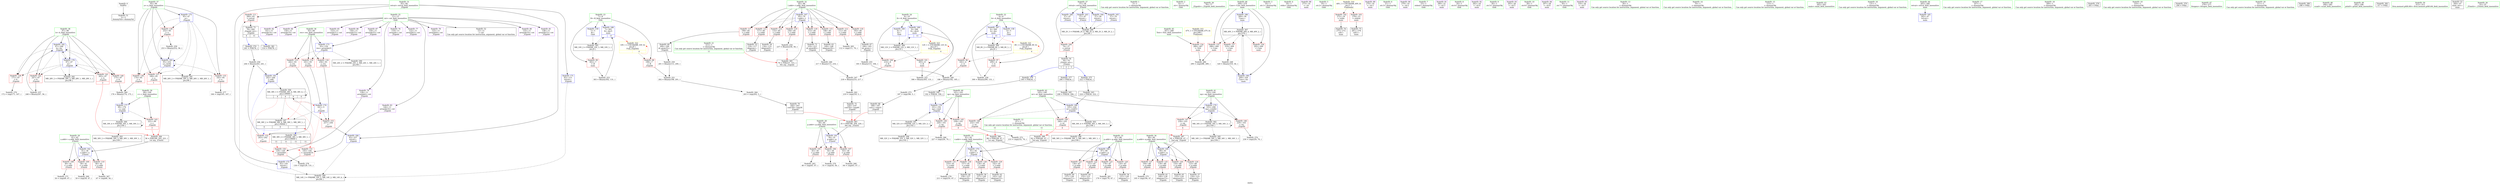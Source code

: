 digraph "SVFG" {
	label="SVFG";

	Node0x55a1f448af60 [shape=record,color=grey,label="{NodeID: 0\nNullPtr}"];
	Node0x55a1f448af60 -> Node0x55a1f449b870[style=solid];
	Node0x55a1f44ac9a0 [shape=record,color=grey,label="{NodeID: 277\n166 = cmp(165, 167, )\n}"];
	Node0x55a1f449a970 [shape=record,color=red,label="{NodeID: 111\n260\<--83\n\<--retval\n_Z2goiiii\n}"];
	Node0x55a1f449a970 -> Node0x55a1f449cab0[style=solid];
	Node0x55a1f4499480 [shape=record,color=green,label="{NodeID: 28\n39\<--40\np.addr\<--p.addr_field_insensitive\n_Z3nxtii\n}"];
	Node0x55a1f4499480 -> Node0x55a1f449b4b0[style=solid];
	Node0x55a1f4499480 -> Node0x55a1f449a560[style=solid];
	Node0x55a1f4499480 -> Node0x55a1f449a630[style=solid];
	Node0x55a1f4499480 -> Node0x55a1f44a22c0[style=solid];
	Node0x55a1f44a3f60 [shape=record,color=black,label="{NodeID: 388\n82 = PHI(240, 47, )\n3rd arg _Z2goiiii }"];
	Node0x55a1f44a3f60 -> Node0x55a1f44a2a10[style=solid];
	Node0x55a1f44bd9e0 [shape=record,color=black,label="{NodeID: 305\nMR_10V_2 = PHI(MR_10V_3, MR_10V_1, )\npts\{8 \}\n}"];
	Node0x55a1f44bd9e0 -> Node0x55a1f449afd0[style=dashed];
	Node0x55a1f44bd9e0 -> Node0x55a1f44a38b0[style=dashed];
	Node0x55a1f44a1080 [shape=record,color=red,label="{NodeID: 139\n171\<--97\n\<--b\n_Z2goiiii\n}"];
	Node0x55a1f44a1080 -> Node0x55a1f44acca0[style=solid];
	Node0x55a1f449bce0 [shape=record,color=black,label="{NodeID: 56\n121\<--120\nidxprom1\<--\n_Z2goiiii\n}"];
	Node0x55a1f44a9110 [shape=record,color=grey,label="{NodeID: 250\n201 = Binary(115, 200, )\n}"];
	Node0x55a1f44a9110 -> Node0x55a1f44a9290[style=solid];
	Node0x55a1f44a27a0 [shape=record,color=blue,label="{NodeID: 167\n85\<--79\nl.addr\<--l\n_Z2goiiii\n}"];
	Node0x55a1f44a27a0 -> Node0x55a1f449aa40[style=dashed];
	Node0x55a1f44a27a0 -> Node0x55a1f449ab10[style=dashed];
	Node0x55a1f44a27a0 -> Node0x55a1f449abe0[style=dashed];
	Node0x55a1f44a27a0 -> Node0x55a1f449fd80[style=dashed];
	Node0x55a1f44a27a0 -> Node0x55a1f449fe10[style=dashed];
	Node0x55a1f44a27a0 -> Node0x55a1f449fea0[style=dashed];
	Node0x55a1f44a27a0 -> Node0x55a1f449ff70[style=dashed];
	Node0x55a1f44a27a0 -> Node0x55a1f44a0040[style=dashed];
	Node0x55a1f449d3a0 [shape=record,color=purple,label="{NodeID: 84\n150\<--11\narrayidx19\<--cnt\n_Z2goiiii\n}"];
	Node0x55a1f4476d70 [shape=record,color=green,label="{NodeID: 1\n5\<--1\n\<--dummyObj\nCan only get source location for instruction, argument, global var or function.}"];
	Node0x55a1f44acb20 [shape=record,color=grey,label="{NodeID: 278\n130 = cmp(129, 131, )\n}"];
	Node0x55a1f449aa40 [shape=record,color=red,label="{NodeID: 112\n111\<--85\n\<--l.addr\n_Z2goiiii\n}"];
	Node0x55a1f449aa40 -> Node0x55a1f449f210[style=solid];
	Node0x55a1f4499550 [shape=record,color=green,label="{NodeID: 29\n41\<--42\na.addr\<--a.addr_field_insensitive\n_Z3nxtii\n}"];
	Node0x55a1f4499550 -> Node0x55a1f449a700[style=solid];
	Node0x55a1f4499550 -> Node0x55a1f449a7d0[style=solid];
	Node0x55a1f4499550 -> Node0x55a1f449a8a0[style=solid];
	Node0x55a1f4499550 -> Node0x55a1f44a2390[style=solid];
	Node0x55a1f44bdee0 [shape=record,color=black,label="{NodeID: 306\nMR_38V_2 = PHI(MR_38V_3, MR_38V_1, )\npts\{130000 \}\n|{<s0>11|<s1>11|<s2>11|<s3>11}}"];
	Node0x55a1f44bdee0:s0 -> Node0x55a1f44a1970[style=dashed,color=red];
	Node0x55a1f44bdee0:s1 -> Node0x55a1f44a1a40[style=dashed,color=red];
	Node0x55a1f44bdee0:s2 -> Node0x55a1f44a2d50[style=dashed,color=red];
	Node0x55a1f44bdee0:s3 -> Node0x55a1f44bade0[style=dashed,color=red];
	Node0x55a1f44a1150 [shape=record,color=red,label="{NodeID: 140\n175\<--97\n\<--b\n_Z2goiiii\n}"];
	Node0x55a1f44a1150 -> Node0x55a1f44aa010[style=solid];
	Node0x55a1f449bdb0 [shape=record,color=black,label="{NodeID: 57\n124\<--123\nidxprom3\<--\n_Z2goiiii\n}"];
	Node0x55a1f44a9290 [shape=record,color=grey,label="{NodeID: 251\n202 = Binary(198, 201, )\n}"];
	Node0x55a1f44a9290 -> Node0x55a1f449f090[style=solid];
	Node0x55a1f44a2870 [shape=record,color=blue,label="{NodeID: 168\n87\<--80\np.addr\<--p\n_Z2goiiii\n}"];
	Node0x55a1f44a2870 -> Node0x55a1f44a0110[style=dashed];
	Node0x55a1f44a2870 -> Node0x55a1f44a01e0[style=dashed];
	Node0x55a1f44a2870 -> Node0x55a1f44a02b0[style=dashed];
	Node0x55a1f44a2870 -> Node0x55a1f44a0380[style=dashed];
	Node0x55a1f449d470 [shape=record,color=purple,label="{NodeID: 85\n153\<--11\narrayidx21\<--cnt\n_Z2goiiii\n}"];
	Node0x55a1f4489130 [shape=record,color=green,label="{NodeID: 2\n14\<--1\n.str\<--dummyObj\nGlob }"];
	Node0x55a1f44acca0 [shape=record,color=grey,label="{NodeID: 279\n172 = cmp(171, 167, )\n}"];
	Node0x55a1f449ab10 [shape=record,color=red,label="{NodeID: 113\n117\<--85\n\<--l.addr\n_Z2goiiii\n}"];
	Node0x55a1f449ab10 -> Node0x55a1f449bc10[style=solid];
	Node0x55a1f4499620 [shape=record,color=green,label="{NodeID: 30\n76\<--77\n_Z2goiiii\<--_Z2goiiii_field_insensitive\n}"];
	Node0x55a1f44be3e0 [shape=record,color=black,label="{NodeID: 307\nMR_49V_3 = PHI(MR_49V_4, MR_49V_2, )\npts\{270 \}\n}"];
	Node0x55a1f44be3e0 -> Node0x55a1f44a1d80[style=dashed];
	Node0x55a1f44be3e0 -> Node0x55a1f44a1e50[style=dashed];
	Node0x55a1f44be3e0 -> Node0x55a1f44a1f20[style=dashed];
	Node0x55a1f44be3e0 -> Node0x55a1f44a3a50[style=dashed];
	Node0x55a1f44a1220 [shape=record,color=red,label="{NodeID: 141\n205\<--97\n\<--b\n_Z2goiiii\n|{<s0>2}}"];
	Node0x55a1f44a1220:s0 -> Node0x55a1f44d45b0[style=solid,color=red];
	Node0x55a1f449be80 [shape=record,color=black,label="{NodeID: 58\n127\<--126\nidxprom5\<--\n_Z2goiiii\n}"];
	Node0x55a1f44a9410 [shape=record,color=grey,label="{NodeID: 252\n306 = Binary(305, 131, )\n}"];
	Node0x55a1f44a9410 -> Node0x55a1f44a3980[style=solid];
	Node0x55a1f44a2940 [shape=record,color=blue,label="{NodeID: 169\n89\<--81\nq.addr\<--q\n_Z2goiiii\n}"];
	Node0x55a1f44a2940 -> Node0x55a1f44a0450[style=dashed];
	Node0x55a1f44a2940 -> Node0x55a1f44a0520[style=dashed];
	Node0x55a1f44a2940 -> Node0x55a1f44a05f0[style=dashed];
	Node0x55a1f44a2940 -> Node0x55a1f44a06c0[style=dashed];
	Node0x55a1f449d540 [shape=record,color=purple,label="{NodeID: 86\n156\<--11\narrayidx23\<--cnt\n_Z2goiiii\n}"];
	Node0x55a1f4479a10 [shape=record,color=green,label="{NodeID: 3\n16\<--1\n.str.1\<--dummyObj\nGlob }"];
	Node0x55a1f44ace20 [shape=record,color=grey,label="{NodeID: 280\n290 = cmp(288, 289, )\n}"];
	Node0x55a1f449abe0 [shape=record,color=red,label="{NodeID: 114\n133\<--85\n\<--l.addr\n_Z2goiiii\n}"];
	Node0x55a1f449abe0 -> Node0x55a1f449bf50[style=solid];
	Node0x55a1f4499720 [shape=record,color=green,label="{NodeID: 31\n83\<--84\nretval\<--retval_field_insensitive\n_Z2goiiii\n}"];
	Node0x55a1f4499720 -> Node0x55a1f449a970[style=solid];
	Node0x55a1f4499720 -> Node0x55a1f44a2ae0[style=solid];
	Node0x55a1f4499720 -> Node0x55a1f44a2bb0[style=solid];
	Node0x55a1f4499720 -> Node0x55a1f44a3570[style=solid];
	Node0x55a1f44be8e0 [shape=record,color=black,label="{NodeID: 308\nMR_12V_2 = PHI(MR_12V_3, MR_12V_1, )\npts\{10 \}\n}"];
	Node0x55a1f44be8e0 -> Node0x55a1f449b170[style=dashed];
	Node0x55a1f44be8e0 -> Node0x55a1f44a3980[style=dashed];
	Node0x55a1f44a12f0 [shape=record,color=red,label="{NodeID: 142\n247\<--97\n\<--b\n_Z2goiiii\n}"];
	Node0x55a1f44a12f0 -> Node0x55a1f44a9b90[style=solid];
	Node0x55a1f449bf50 [shape=record,color=black,label="{NodeID: 59\n134\<--133\nidxprom9\<--\n_Z2goiiii\n}"];
	Node0x55a1f44a9590 [shape=record,color=grey,label="{NodeID: 253\n303 = Binary(302, 131, )\n}"];
	Node0x55a1f44a9590 -> Node0x55a1f44a38b0[style=solid];
	Node0x55a1f44a2a10 [shape=record,color=blue,label="{NodeID: 170\n91\<--82\nr.addr\<--r\n_Z2goiiii\n}"];
	Node0x55a1f44a2a10 -> Node0x55a1f44a0790[style=dashed];
	Node0x55a1f44a2a10 -> Node0x55a1f44a0860[style=dashed];
	Node0x55a1f44a2a10 -> Node0x55a1f44a0930[style=dashed];
	Node0x55a1f44a2a10 -> Node0x55a1f44a0a00[style=dashed];
	Node0x55a1f449d610 [shape=record,color=purple,label="{NodeID: 87\n159\<--11\narrayidx25\<--cnt\n_Z2goiiii\n}"];
	Node0x55a1f449d610 -> Node0x55a1f44a2c80[style=solid];
	Node0x55a1f4497850 [shape=record,color=green,label="{NodeID: 4\n18\<--1\nstdin\<--dummyObj\nGlob }"];
	Node0x55a1f449fd80 [shape=record,color=red,label="{NodeID: 115\n148\<--85\n\<--l.addr\n_Z2goiiii\n}"];
	Node0x55a1f449fd80 -> Node0x55a1f449c290[style=solid];
	Node0x55a1f44997f0 [shape=record,color=green,label="{NodeID: 32\n85\<--86\nl.addr\<--l.addr_field_insensitive\n_Z2goiiii\n}"];
	Node0x55a1f44997f0 -> Node0x55a1f449aa40[style=solid];
	Node0x55a1f44997f0 -> Node0x55a1f449ab10[style=solid];
	Node0x55a1f44997f0 -> Node0x55a1f449abe0[style=solid];
	Node0x55a1f44997f0 -> Node0x55a1f449fd80[style=solid];
	Node0x55a1f44997f0 -> Node0x55a1f449fe10[style=solid];
	Node0x55a1f44997f0 -> Node0x55a1f449fea0[style=solid];
	Node0x55a1f44997f0 -> Node0x55a1f449ff70[style=solid];
	Node0x55a1f44997f0 -> Node0x55a1f44a0040[style=solid];
	Node0x55a1f44997f0 -> Node0x55a1f44a27a0[style=solid];
	Node0x55a1f44bede0 [shape=record,color=black,label="{NodeID: 309\nMR_8V_2 = PHI(MR_8V_3, MR_8V_1, )\npts\{6 \}\n}"];
	Node0x55a1f44bede0 -> Node0x55a1f449ae30[style=dashed];
	Node0x55a1f44bede0 -> Node0x55a1f44a37e0[style=dashed];
	Node0x55a1f44a13c0 [shape=record,color=red,label="{NodeID: 143\n221\<--99\n\<--c\n_Z2goiiii\n|{<s0>3}}"];
	Node0x55a1f44a13c0:s0 -> Node0x55a1f44d45b0[style=solid,color=red];
	Node0x55a1f449c020 [shape=record,color=black,label="{NodeID: 60\n137\<--136\nidxprom11\<--\n_Z2goiiii\n}"];
	Node0x55a1f44a9710 [shape=record,color=grey,label="{NodeID: 254\n237 = Binary(236, 56, )\n|{<s0>4}}"];
	Node0x55a1f44a9710:s0 -> Node0x55a1f44a3bb0[style=solid,color=red];
	Node0x55a1f44a2ae0 [shape=record,color=blue,label="{NodeID: 171\n83\<--115\nretval\<--\n_Z2goiiii\n}"];
	Node0x55a1f44a2ae0 -> Node0x55a1f44b85e0[style=dashed];
	Node0x55a1f449d6e0 [shape=record,color=purple,label="{NodeID: 88\n273\<--14\n\<--.str\nmain\n}"];
	Node0x55a1f44978e0 [shape=record,color=green,label="{NodeID: 5\n19\<--1\n.str.2\<--dummyObj\nGlob }"];
	Node0x55a1f449fe10 [shape=record,color=red,label="{NodeID: 116\n183\<--85\n\<--l.addr\n_Z2goiiii\n}"];
	Node0x55a1f449fe10 -> Node0x55a1f449c5d0[style=solid];
	Node0x55a1f44998c0 [shape=record,color=green,label="{NodeID: 33\n87\<--88\np.addr\<--p.addr_field_insensitive\n_Z2goiiii\n}"];
	Node0x55a1f44998c0 -> Node0x55a1f44a0110[style=solid];
	Node0x55a1f44998c0 -> Node0x55a1f44a01e0[style=solid];
	Node0x55a1f44998c0 -> Node0x55a1f44a02b0[style=solid];
	Node0x55a1f44998c0 -> Node0x55a1f44a0380[style=solid];
	Node0x55a1f44998c0 -> Node0x55a1f44a2870[style=solid];
	Node0x55a1f44bf2e0 [shape=record,color=yellow,style=double,label="{NodeID: 310\n40V_1 = ENCHI(MR_40V_0)\npts\{1 \}\nFun[main]}"];
	Node0x55a1f44bf2e0 -> Node0x55a1f449b240[style=dashed];
	Node0x55a1f44bf2e0 -> Node0x55a1f449b310[style=dashed];
	Node0x55a1f44a1490 [shape=record,color=red,label="{NodeID: 144\n226\<--101\n\<--np\n_Z2goiiii\n}"];
	Node0x55a1f44a1490 -> Node0x55a1f449f390[style=solid];
	Node0x55a1f449c0f0 [shape=record,color=black,label="{NodeID: 61\n140\<--139\nidxprom13\<--\n_Z2goiiii\n}"];
	Node0x55a1f44a9890 [shape=record,color=grey,label="{NodeID: 255\n185 = Binary(115, 184, )\n}"];
	Node0x55a1f44a9890 -> Node0x55a1f44a8f90[style=solid];
	Node0x55a1f44a2bb0 [shape=record,color=blue,label="{NodeID: 172\n83\<--145\nretval\<--\n_Z2goiiii\n}"];
	Node0x55a1f44a2bb0 -> Node0x55a1f44b85e0[style=dashed];
	Node0x55a1f449d7b0 [shape=record,color=purple,label="{NodeID: 89\n274\<--16\n\<--.str.1\nmain\n}"];
	Node0x55a1f4497970 [shape=record,color=green,label="{NodeID: 6\n21\<--1\n.str.3\<--dummyObj\nGlob }"];
	Node0x55a1f449fea0 [shape=record,color=red,label="{NodeID: 117\n199\<--85\n\<--l.addr\n_Z2goiiii\n}"];
	Node0x55a1f449fea0 -> Node0x55a1f449c770[style=solid];
	Node0x55a1f4499990 [shape=record,color=green,label="{NodeID: 34\n89\<--90\nq.addr\<--q.addr_field_insensitive\n_Z2goiiii\n}"];
	Node0x55a1f4499990 -> Node0x55a1f44a0450[style=solid];
	Node0x55a1f4499990 -> Node0x55a1f44a0520[style=solid];
	Node0x55a1f4499990 -> Node0x55a1f44a05f0[style=solid];
	Node0x55a1f4499990 -> Node0x55a1f44a06c0[style=solid];
	Node0x55a1f4499990 -> Node0x55a1f44a2940[style=solid];
	Node0x55a1f44a1560 [shape=record,color=red,label="{NodeID: 145\n238\<--101\n\<--np\n_Z2goiiii\n|{<s0>4}}"];
	Node0x55a1f44a1560:s0 -> Node0x55a1f44a3cc0[style=solid,color=red];
	Node0x55a1f449c1c0 [shape=record,color=black,label="{NodeID: 62\n143\<--142\nidxprom15\<--\n_Z2goiiii\n}"];
	Node0x55a1f44a9a10 [shape=record,color=grey,label="{NodeID: 256\n244 = Binary(243, 241, )\n}"];
	Node0x55a1f44a9a10 -> Node0x55a1f44a3300[style=solid];
	Node0x55a1f44a2c80 [shape=record,color=blue,label="{NodeID: 173\n93\<--159\nres\<--arrayidx25\n_Z2goiiii\n}"];
	Node0x55a1f44a2c80 -> Node0x55a1f44a0ad0[style=dashed];
	Node0x55a1f44a2c80 -> Node0x55a1f44a0ba0[style=dashed];
	Node0x55a1f44a2c80 -> Node0x55a1f44a0c70[style=dashed];
	Node0x55a1f44a2c80 -> Node0x55a1f44b8ae0[style=dashed];
	Node0x55a1f449d880 [shape=record,color=purple,label="{NodeID: 90\n279\<--19\n\<--.str.2\nmain\n}"];
	Node0x55a1f44981c0 [shape=record,color=green,label="{NodeID: 7\n23\<--1\nstdout\<--dummyObj\nGlob }"];
	Node0x55a1f449ff70 [shape=record,color=red,label="{NodeID: 118\n215\<--85\n\<--l.addr\n_Z2goiiii\n}"];
	Node0x55a1f449ff70 -> Node0x55a1f449c910[style=solid];
	Node0x55a1f4499a60 [shape=record,color=green,label="{NodeID: 35\n91\<--92\nr.addr\<--r.addr_field_insensitive\n_Z2goiiii\n}"];
	Node0x55a1f4499a60 -> Node0x55a1f44a0790[style=solid];
	Node0x55a1f4499a60 -> Node0x55a1f44a0860[style=solid];
	Node0x55a1f4499a60 -> Node0x55a1f44a0930[style=solid];
	Node0x55a1f4499a60 -> Node0x55a1f44a0a00[style=solid];
	Node0x55a1f4499a60 -> Node0x55a1f44a2a10[style=solid];
	Node0x55a1f44a1630 [shape=record,color=red,label="{NodeID: 146\n229\<--103\n\<--nq\n_Z2goiiii\n}"];
	Node0x55a1f44a1630 -> Node0x55a1f44ac520[style=solid];
	Node0x55a1f449c290 [shape=record,color=black,label="{NodeID: 63\n149\<--148\nidxprom18\<--\n_Z2goiiii\n}"];
	Node0x55a1f44a9b90 [shape=record,color=grey,label="{NodeID: 257\n248 = Binary(247, 56, )\n}"];
	Node0x55a1f44a9b90 -> Node0x55a1f44a33d0[style=solid];
	Node0x55a1f44a2d50 [shape=record,color=blue,label="{NodeID: 174\n161\<--5\n\<--\n_Z2goiiii\n}"];
	Node0x55a1f44a2d50 -> Node0x55a1f44a1be0[style=dashed];
	Node0x55a1f44a2d50 -> Node0x55a1f44bade0[style=dashed];
	Node0x55a1f44a2d50 -> Node0x55a1f44bd4e0[style=dashed];
	Node0x55a1f449d950 [shape=record,color=purple,label="{NodeID: 91\n280\<--21\n\<--.str.3\nmain\n}"];
	Node0x55a1f4498250 [shape=record,color=green,label="{NodeID: 8\n24\<--1\n.str.4\<--dummyObj\nGlob }"];
	Node0x55a1f44a0040 [shape=record,color=red,label="{NodeID: 119\n236\<--85\n\<--l.addr\n_Z2goiiii\n}"];
	Node0x55a1f44a0040 -> Node0x55a1f44a9710[style=solid];
	Node0x55a1f4499b30 [shape=record,color=green,label="{NodeID: 36\n93\<--94\nres\<--res_field_insensitive\n_Z2goiiii\n}"];
	Node0x55a1f4499b30 -> Node0x55a1f44a0ad0[style=solid];
	Node0x55a1f4499b30 -> Node0x55a1f44a0ba0[style=solid];
	Node0x55a1f4499b30 -> Node0x55a1f44a0c70[style=solid];
	Node0x55a1f4499b30 -> Node0x55a1f44a2c80[style=solid];
	Node0x55a1f44a1700 [shape=record,color=red,label="{NodeID: 147\n239\<--103\n\<--nq\n_Z2goiiii\n|{<s0>4}}"];
	Node0x55a1f44a1700:s0 -> Node0x55a1f44a3e10[style=solid,color=red];
	Node0x55a1f449c360 [shape=record,color=black,label="{NodeID: 64\n152\<--151\nidxprom20\<--\n_Z2goiiii\n}"];
	Node0x55a1f44a9d10 [shape=record,color=grey,label="{NodeID: 258\n300 = Binary(299, 131, )\n}"];
	Node0x55a1f44a9d10 -> Node0x55a1f44a37e0[style=solid];
	Node0x55a1f44a2e20 [shape=record,color=blue,label="{NodeID: 175\n95\<--47\na\<--\n_Z2goiiii\n}"];
	Node0x55a1f44a2e20 -> Node0x55a1f44a0d40[style=dashed];
	Node0x55a1f44a2e20 -> Node0x55a1f44a0e10[style=dashed];
	Node0x55a1f44a2e20 -> Node0x55a1f44a0ee0[style=dashed];
	Node0x55a1f44a2e20 -> Node0x55a1f44a0fb0[style=dashed];
	Node0x55a1f44a2e20 -> Node0x55a1f44a34a0[style=dashed];
	Node0x55a1f44a2e20 -> Node0x55a1f44b8fe0[style=dashed];
	Node0x55a1f449da20 [shape=record,color=purple,label="{NodeID: 92\n282\<--24\n\<--.str.4\nmain\n}"];
	Node0x55a1f44982e0 [shape=record,color=green,label="{NodeID: 9\n26\<--1\n.str.5\<--dummyObj\nGlob }"];
	Node0x55a1f44a0110 [shape=record,color=red,label="{NodeID: 120\n120\<--87\n\<--p.addr\n_Z2goiiii\n}"];
	Node0x55a1f44a0110 -> Node0x55a1f449bce0[style=solid];
	Node0x55a1f4499c00 [shape=record,color=green,label="{NodeID: 37\n95\<--96\na\<--a_field_insensitive\n_Z2goiiii\n}"];
	Node0x55a1f4499c00 -> Node0x55a1f44a0d40[style=solid];
	Node0x55a1f4499c00 -> Node0x55a1f44a0e10[style=solid];
	Node0x55a1f4499c00 -> Node0x55a1f44a0ee0[style=solid];
	Node0x55a1f4499c00 -> Node0x55a1f44a0fb0[style=solid];
	Node0x55a1f4499c00 -> Node0x55a1f44a2e20[style=solid];
	Node0x55a1f4499c00 -> Node0x55a1f44a34a0[style=solid];
	Node0x55a1f44a17d0 [shape=record,color=red,label="{NodeID: 148\n232\<--105\n\<--nr\n_Z2goiiii\n}"];
	Node0x55a1f44a17d0 -> Node0x55a1f449fc90[style=solid];
	Node0x55a1f449c430 [shape=record,color=black,label="{NodeID: 65\n155\<--154\nidxprom22\<--\n_Z2goiiii\n}"];
	Node0x55a1f44a9e90 [shape=record,color=grey,label="{NodeID: 259\n253 = Binary(252, 56, )\n}"];
	Node0x55a1f44a9e90 -> Node0x55a1f44a34a0[style=solid];
	Node0x55a1f44a2ef0 [shape=record,color=blue,label="{NodeID: 176\n97\<--47\nb\<--\n_Z2goiiii\n}"];
	Node0x55a1f44a2ef0 -> Node0x55a1f44a1080[style=dashed];
	Node0x55a1f44a2ef0 -> Node0x55a1f44a1150[style=dashed];
	Node0x55a1f44a2ef0 -> Node0x55a1f44a1220[style=dashed];
	Node0x55a1f44a2ef0 -> Node0x55a1f44a12f0[style=dashed];
	Node0x55a1f44a2ef0 -> Node0x55a1f44a2ef0[style=dashed];
	Node0x55a1f44a2ef0 -> Node0x55a1f44a33d0[style=dashed];
	Node0x55a1f44a2ef0 -> Node0x55a1f44b94e0[style=dashed];
	Node0x55a1f449daf0 [shape=record,color=purple,label="{NodeID: 93\n293\<--26\n\<--.str.5\nmain\n}"];
	Node0x55a1f4498370 [shape=record,color=green,label="{NodeID: 10\n28\<--1\n.str.6\<--dummyObj\nGlob }"];
	Node0x55a1f44a01e0 [shape=record,color=red,label="{NodeID: 121\n136\<--87\n\<--p.addr\n_Z2goiiii\n}"];
	Node0x55a1f44a01e0 -> Node0x55a1f449c020[style=solid];
	Node0x55a1f4499cd0 [shape=record,color=green,label="{NodeID: 38\n97\<--98\nb\<--b_field_insensitive\n_Z2goiiii\n}"];
	Node0x55a1f4499cd0 -> Node0x55a1f44a1080[style=solid];
	Node0x55a1f4499cd0 -> Node0x55a1f44a1150[style=solid];
	Node0x55a1f4499cd0 -> Node0x55a1f44a1220[style=solid];
	Node0x55a1f4499cd0 -> Node0x55a1f44a12f0[style=solid];
	Node0x55a1f4499cd0 -> Node0x55a1f44a2ef0[style=solid];
	Node0x55a1f4499cd0 -> Node0x55a1f44a33d0[style=solid];
	Node0x55a1f44c0180 [shape=record,color=yellow,style=double,label="{NodeID: 315\n47V_1 = ENCHI(MR_47V_0)\npts\{268 \}\nFun[main]}"];
	Node0x55a1f44c0180 -> Node0x55a1f44a1cb0[style=dashed];
	Node0x55a1f44a18a0 [shape=record,color=red,label="{NodeID: 149\n240\<--105\n\<--nr\n_Z2goiiii\n|{<s0>4}}"];
	Node0x55a1f44a18a0:s0 -> Node0x55a1f44a3f60[style=solid,color=red];
	Node0x55a1f449c500 [shape=record,color=black,label="{NodeID: 66\n158\<--157\nidxprom24\<--\n_Z2goiiii\n}"];
	Node0x55a1f44aa010 [shape=record,color=grey,label="{NodeID: 260\n176 = Binary(174, 175, )\n}"];
	Node0x55a1f44aa010 -> Node0x55a1f44a2fc0[style=solid];
	Node0x55a1f44a2fc0 [shape=record,color=blue,label="{NodeID: 177\n99\<--176\nc\<--and\n_Z2goiiii\n}"];
	Node0x55a1f44a2fc0 -> Node0x55a1f44a13c0[style=dashed];
	Node0x55a1f44a2fc0 -> Node0x55a1f44bc0e0[style=dashed];
	Node0x55a1f449dbc0 [shape=record,color=purple,label="{NodeID: 94\n297\<--28\n\<--.str.6\nmain\n}"];
	Node0x55a1f4498430 [shape=record,color=green,label="{NodeID: 11\n30\<--1\n.str.7\<--dummyObj\nGlob }"];
	Node0x55a1f44b80e0 [shape=record,color=black,label="{NodeID: 288\nMR_2V_3 = PHI(MR_2V_6, MR_2V_4, MR_2V_5, MR_2V_2, )\npts\{38 \}\n}"];
	Node0x55a1f44b80e0 -> Node0x55a1f449b3e0[style=dashed];
	Node0x55a1f44a02b0 [shape=record,color=red,label="{NodeID: 122\n151\<--87\n\<--p.addr\n_Z2goiiii\n}"];
	Node0x55a1f44a02b0 -> Node0x55a1f449c360[style=solid];
	Node0x55a1f4499da0 [shape=record,color=green,label="{NodeID: 39\n99\<--100\nc\<--c_field_insensitive\n_Z2goiiii\n}"];
	Node0x55a1f4499da0 -> Node0x55a1f44a13c0[style=solid];
	Node0x55a1f4499da0 -> Node0x55a1f44a2fc0[style=solid];
	Node0x55a1f44a1970 [shape=record,color=red,label="{NodeID: 150\n129\<--128\n\<--arrayidx6\n_Z2goiiii\n}"];
	Node0x55a1f44a1970 -> Node0x55a1f44acb20[style=solid];
	Node0x55a1f449c5d0 [shape=record,color=black,label="{NodeID: 67\n184\<--183\nsh_prom\<--\n_Z2goiiii\n}"];
	Node0x55a1f449c5d0 -> Node0x55a1f44a9890[style=solid];
	Node0x55a1f44aa190 [shape=record,color=grey,label="{NodeID: 261\n179 = cmp(178, 47, )\n}"];
	Node0x55a1f44a3090 [shape=record,color=blue,label="{NodeID: 178\n101\<--192\nnp\<--cond\n_Z2goiiii\n}"];
	Node0x55a1f44a3090 -> Node0x55a1f44a1490[style=dashed];
	Node0x55a1f44a3090 -> Node0x55a1f44a1560[style=dashed];
	Node0x55a1f44a3090 -> Node0x55a1f44bc5e0[style=dashed];
	Node0x55a1f449dc90 [shape=record,color=purple,label="{NodeID: 95\n316\<--30\n\<--.str.7\nmain\n}"];
	Node0x55a1f44984f0 [shape=record,color=green,label="{NodeID: 12\n47\<--1\n\<--dummyObj\nCan only get source location for instruction, argument, global var or function.|{<s0>11|<s1>11|<s2>11}}"];
	Node0x55a1f44984f0:s0 -> Node0x55a1f44a3cc0[style=solid,color=red];
	Node0x55a1f44984f0:s1 -> Node0x55a1f44a3e10[style=solid,color=red];
	Node0x55a1f44984f0:s2 -> Node0x55a1f44a3f60[style=solid,color=red];
	Node0x55a1f44b85e0 [shape=record,color=black,label="{NodeID: 289\nMR_14V_3 = PHI(MR_14V_5, MR_14V_2, MR_14V_4, )\npts\{84 \}\n}"];
	Node0x55a1f44b85e0 -> Node0x55a1f449a970[style=dashed];
	Node0x55a1f44a0380 [shape=record,color=red,label="{NodeID: 123\n178\<--87\n\<--p.addr\n_Z2goiiii\n}"];
	Node0x55a1f44a0380 -> Node0x55a1f44aa190[style=solid];
	Node0x55a1f4499e70 [shape=record,color=green,label="{NodeID: 40\n101\<--102\nnp\<--np_field_insensitive\n_Z2goiiii\n}"];
	Node0x55a1f4499e70 -> Node0x55a1f44a1490[style=solid];
	Node0x55a1f4499e70 -> Node0x55a1f44a1560[style=solid];
	Node0x55a1f4499e70 -> Node0x55a1f44a3090[style=solid];
	Node0x55a1f44a1a40 [shape=record,color=red,label="{NodeID: 151\n145\<--144\n\<--arrayidx16\n_Z2goiiii\n}"];
	Node0x55a1f44a1a40 -> Node0x55a1f44a2bb0[style=solid];
	Node0x55a1f449c6a0 [shape=record,color=black,label="{NodeID: 68\n188\<--187\nconv\<--cmp31\n_Z2goiiii\n|{<s0>1}}"];
	Node0x55a1f449c6a0:s0 -> Node0x55a1f44d42a0[style=solid,color=red];
	Node0x55a1f449ed90 [shape=record,color=grey,label="{NodeID: 262\n219 = cmp(218, 5, )\n}"];
	Node0x55a1f449ed90 -> Node0x55a1f449c9e0[style=solid];
	Node0x55a1f44a3160 [shape=record,color=blue,label="{NodeID: 179\n103\<--208\nnq\<--cond42\n_Z2goiiii\n}"];
	Node0x55a1f44a3160 -> Node0x55a1f44a1630[style=dashed];
	Node0x55a1f44a3160 -> Node0x55a1f44a1700[style=dashed];
	Node0x55a1f44a3160 -> Node0x55a1f44bcae0[style=dashed];
	Node0x55a1f449ad60 [shape=record,color=red,label="{NodeID: 96\n182\<--4\n\<--A\n_Z2goiiii\n}"];
	Node0x55a1f449ad60 -> Node0x55a1f44a8f90[style=solid];
	Node0x55a1f44985b0 [shape=record,color=green,label="{NodeID: 13\n56\<--1\n\<--dummyObj\nCan only get source location for instruction, argument, global var or function.}"];
	Node0x55a1f44b8ae0 [shape=record,color=black,label="{NodeID: 290\nMR_24V_2 = PHI(MR_24V_3, MR_24V_1, MR_24V_1, )\npts\{94 \}\n}"];
	Node0x55a1f44a0450 [shape=record,color=red,label="{NodeID: 124\n123\<--89\n\<--q.addr\n_Z2goiiii\n}"];
	Node0x55a1f44a0450 -> Node0x55a1f449bdb0[style=solid];
	Node0x55a1f4499f40 [shape=record,color=green,label="{NodeID: 41\n103\<--104\nnq\<--nq_field_insensitive\n_Z2goiiii\n}"];
	Node0x55a1f4499f40 -> Node0x55a1f44a1630[style=solid];
	Node0x55a1f4499f40 -> Node0x55a1f44a1700[style=solid];
	Node0x55a1f4499f40 -> Node0x55a1f44a3160[style=solid];
	Node0x55a1f44a1b10 [shape=record,color=red,label="{NodeID: 152\n243\<--242\n\<--\n_Z2goiiii\n}"];
	Node0x55a1f44a1b10 -> Node0x55a1f44a9a10[style=solid];
	Node0x55a1f449c770 [shape=record,color=black,label="{NodeID: 69\n200\<--199\nsh_prom35\<--\n_Z2goiiii\n}"];
	Node0x55a1f449c770 -> Node0x55a1f44a9110[style=solid];
	Node0x55a1f449ef10 [shape=record,color=grey,label="{NodeID: 263\n46 = cmp(45, 47, )\n}"];
	Node0x55a1f44a3230 [shape=record,color=blue,label="{NodeID: 180\n105\<--224\nnr\<--cond53\n_Z2goiiii\n}"];
	Node0x55a1f44a3230 -> Node0x55a1f44a17d0[style=dashed];
	Node0x55a1f44a3230 -> Node0x55a1f44a18a0[style=dashed];
	Node0x55a1f44a3230 -> Node0x55a1f44bcfe0[style=dashed];
	Node0x55a1f449ae30 [shape=record,color=red,label="{NodeID: 97\n299\<--4\n\<--A\nmain\n}"];
	Node0x55a1f449ae30 -> Node0x55a1f44a9d10[style=solid];
	Node0x55a1f44986b0 [shape=record,color=green,label="{NodeID: 14\n70\<--1\n\<--dummyObj\nCan only get source location for instruction, argument, global var or function.}"];
	Node0x55a1f44d3820 [shape=record,color=black,label="{NodeID: 374\n241 = PHI(78, )\n}"];
	Node0x55a1f44d3820 -> Node0x55a1f44a9a10[style=solid];
	Node0x55a1f44b8fe0 [shape=record,color=black,label="{NodeID: 291\nMR_26V_2 = PHI(MR_26V_4, MR_26V_1, MR_26V_1, )\npts\{96 \}\n}"];
	Node0x55a1f44a0520 [shape=record,color=red,label="{NodeID: 125\n139\<--89\n\<--q.addr\n_Z2goiiii\n}"];
	Node0x55a1f44a0520 -> Node0x55a1f449c0f0[style=solid];
	Node0x55a1f449a010 [shape=record,color=green,label="{NodeID: 42\n105\<--106\nnr\<--nr_field_insensitive\n_Z2goiiii\n}"];
	Node0x55a1f449a010 -> Node0x55a1f44a17d0[style=solid];
	Node0x55a1f449a010 -> Node0x55a1f44a18a0[style=solid];
	Node0x55a1f449a010 -> Node0x55a1f44a3230[style=solid];
	Node0x55a1f44a1be0 [shape=record,color=red,label="{NodeID: 153\n257\<--256\n\<--\n_Z2goiiii\n}"];
	Node0x55a1f44a1be0 -> Node0x55a1f44a3570[style=solid];
	Node0x55a1f449c840 [shape=record,color=black,label="{NodeID: 70\n204\<--203\nconv39\<--cmp38\n_Z2goiiii\n|{<s0>2}}"];
	Node0x55a1f449c840:s0 -> Node0x55a1f44d42a0[style=solid,color=red];
	Node0x55a1f449f090 [shape=record,color=grey,label="{NodeID: 264\n203 = cmp(202, 5, )\n}"];
	Node0x55a1f449f090 -> Node0x55a1f449c840[style=solid];
	Node0x55a1f44a3300 [shape=record,color=blue,label="{NodeID: 181\n242\<--244\n\<--add\n_Z2goiiii\n}"];
	Node0x55a1f44a3300 -> Node0x55a1f44bd4e0[style=dashed];
	Node0x55a1f449af00 [shape=record,color=red,label="{NodeID: 98\n198\<--7\n\<--B\n_Z2goiiii\n}"];
	Node0x55a1f449af00 -> Node0x55a1f44a9290[style=solid];
	Node0x55a1f44987b0 [shape=record,color=green,label="{NodeID: 15\n115\<--1\n\<--dummyObj\nCan only get source location for instruction, argument, global var or function.}"];
	Node0x55a1f44d3a10 [shape=record,color=black,label="{NodeID: 375\n222 = PHI(34, )\n}"];
	Node0x55a1f44d3a10 -> Node0x55a1f44a7a30[style=solid];
	Node0x55a1f44b94e0 [shape=record,color=black,label="{NodeID: 292\nMR_28V_2 = PHI(MR_28V_3, MR_28V_1, MR_28V_1, )\npts\{98 \}\n}"];
	Node0x55a1f44a05f0 [shape=record,color=red,label="{NodeID: 126\n154\<--89\n\<--q.addr\n_Z2goiiii\n}"];
	Node0x55a1f44a05f0 -> Node0x55a1f449c430[style=solid];
	Node0x55a1f449a0e0 [shape=record,color=green,label="{NodeID: 43\n262\<--263\nmain\<--main_field_insensitive\n}"];
	Node0x55a1f44a1cb0 [shape=record,color=red,label="{NodeID: 154\n289\<--267\n\<--Test\nmain\n}"];
	Node0x55a1f44a1cb0 -> Node0x55a1f44ace20[style=solid];
	Node0x55a1f449c910 [shape=record,color=black,label="{NodeID: 71\n216\<--215\nsh_prom46\<--\n_Z2goiiii\n}"];
	Node0x55a1f449c910 -> Node0x55a1f44a8b10[style=solid];
	Node0x55a1f449f210 [shape=record,color=grey,label="{NodeID: 265\n112 = cmp(111, 70, )\n}"];
	Node0x55a1f44a33d0 [shape=record,color=blue,label="{NodeID: 182\n97\<--248\nb\<--inc\n_Z2goiiii\n}"];
	Node0x55a1f44a33d0 -> Node0x55a1f44a1080[style=dashed];
	Node0x55a1f44a33d0 -> Node0x55a1f44a1150[style=dashed];
	Node0x55a1f44a33d0 -> Node0x55a1f44a1220[style=dashed];
	Node0x55a1f44a33d0 -> Node0x55a1f44a12f0[style=dashed];
	Node0x55a1f44a33d0 -> Node0x55a1f44a2ef0[style=dashed];
	Node0x55a1f44a33d0 -> Node0x55a1f44a33d0[style=dashed];
	Node0x55a1f44a33d0 -> Node0x55a1f44b94e0[style=dashed];
	Node0x55a1f449afd0 [shape=record,color=red,label="{NodeID: 99\n302\<--7\n\<--B\nmain\n}"];
	Node0x55a1f449afd0 -> Node0x55a1f44a9590[style=solid];
	Node0x55a1f44988b0 [shape=record,color=green,label="{NodeID: 16\n131\<--1\n\<--dummyObj\nCan only get source location for instruction, argument, global var or function.}"];
	Node0x55a1f44d3b10 [shape=record,color=black,label="{NodeID: 376\n190 = PHI(34, )\n}"];
	Node0x55a1f44d3b10 -> Node0x55a1f44a7fd0[style=solid];
	Node0x55a1f44b99e0 [shape=record,color=black,label="{NodeID: 293\nMR_30V_2 = PHI(MR_30V_3, MR_30V_1, MR_30V_1, )\npts\{100 \}\n}"];
	Node0x55a1f44a06c0 [shape=record,color=red,label="{NodeID: 127\n194\<--89\n\<--q.addr\n_Z2goiiii\n}"];
	Node0x55a1f44a06c0 -> Node0x55a1f44ac6a0[style=solid];
	Node0x55a1f449a1e0 [shape=record,color=green,label="{NodeID: 44\n265\<--266\nretval\<--retval_field_insensitive\nmain\n}"];
	Node0x55a1f449a1e0 -> Node0x55a1f44a3640[style=solid];
	Node0x55a1f44c06f0 [shape=record,color=yellow,style=double,label="{NodeID: 321\n8V_1 = ENCHI(MR_8V_0)\npts\{6 \}\nFun[_Z2goiiii]|{|<s1>4}}"];
	Node0x55a1f44c06f0 -> Node0x55a1f449ad60[style=dashed];
	Node0x55a1f44c06f0:s1 -> Node0x55a1f44c06f0[style=dashed,color=red];
	Node0x55a1f44a1d80 [shape=record,color=red,label="{NodeID: 155\n288\<--269\n\<--Case\nmain\n}"];
	Node0x55a1f44a1d80 -> Node0x55a1f44ace20[style=solid];
	Node0x55a1f449c9e0 [shape=record,color=black,label="{NodeID: 72\n220\<--219\nconv50\<--cmp49\n_Z2goiiii\n|{<s0>3}}"];
	Node0x55a1f449c9e0:s0 -> Node0x55a1f44d42a0[style=solid,color=red];
	Node0x55a1f449f390 [shape=record,color=grey,label="{NodeID: 266\n227 = cmp(226, 70, )\n}"];
	Node0x55a1f44a34a0 [shape=record,color=blue,label="{NodeID: 183\n95\<--253\na\<--inc62\n_Z2goiiii\n}"];
	Node0x55a1f44a34a0 -> Node0x55a1f44a0d40[style=dashed];
	Node0x55a1f44a34a0 -> Node0x55a1f44a0e10[style=dashed];
	Node0x55a1f44a34a0 -> Node0x55a1f44a0ee0[style=dashed];
	Node0x55a1f44a34a0 -> Node0x55a1f44a0fb0[style=dashed];
	Node0x55a1f44a34a0 -> Node0x55a1f44a34a0[style=dashed];
	Node0x55a1f44a34a0 -> Node0x55a1f44b8fe0[style=dashed];
	Node0x55a1f449b0a0 [shape=record,color=red,label="{NodeID: 100\n214\<--9\n\<--K\n_Z2goiiii\n}"];
	Node0x55a1f449b0a0 -> Node0x55a1f44a8c90[style=solid];
	Node0x55a1f44989b0 [shape=record,color=green,label="{NodeID: 17\n167\<--1\n\<--dummyObj\nCan only get source location for instruction, argument, global var or function.}"];
	Node0x55a1f44d3c50 [shape=record,color=black,label="{NodeID: 377\n206 = PHI(34, )\n}"];
	Node0x55a1f44d3c50 -> Node0x55a1f44a8570[style=solid];
	Node0x55a1f44b9ee0 [shape=record,color=black,label="{NodeID: 294\nMR_32V_2 = PHI(MR_32V_3, MR_32V_1, MR_32V_1, )\npts\{102 \}\n}"];
	Node0x55a1f44a0790 [shape=record,color=red,label="{NodeID: 128\n126\<--91\n\<--r.addr\n_Z2goiiii\n}"];
	Node0x55a1f44a0790 -> Node0x55a1f449be80[style=solid];
	Node0x55a1f449a2b0 [shape=record,color=green,label="{NodeID: 45\n267\<--268\nTest\<--Test_field_insensitive\nmain\n}"];
	Node0x55a1f449a2b0 -> Node0x55a1f44a1cb0[style=solid];
	Node0x55a1f44c0800 [shape=record,color=yellow,style=double,label="{NodeID: 322\n10V_1 = ENCHI(MR_10V_0)\npts\{8 \}\nFun[_Z2goiiii]|{|<s1>4}}"];
	Node0x55a1f44c0800 -> Node0x55a1f449af00[style=dashed];
	Node0x55a1f44c0800:s1 -> Node0x55a1f44c0800[style=dashed,color=red];
	Node0x55a1f44a1e50 [shape=record,color=red,label="{NodeID: 156\n292\<--269\n\<--Case\nmain\n}"];
	Node0x55a1f449cab0 [shape=record,color=black,label="{NodeID: 73\n78\<--260\n_Z2goiiii_ret\<--\n_Z2goiiii\n|{<s0>4|<s1>11}}"];
	Node0x55a1f449cab0:s0 -> Node0x55a1f44d3820[style=solid,color=blue];
	Node0x55a1f449cab0:s1 -> Node0x55a1f44d4000[style=solid,color=blue];
	Node0x55a1f449f510 [shape=record,color=grey,label="{NodeID: 267\n67 = cmp(66, 56, )\n}"];
	Node0x55a1f44a3570 [shape=record,color=blue,label="{NodeID: 184\n83\<--257\nretval\<--\n_Z2goiiii\n}"];
	Node0x55a1f44a3570 -> Node0x55a1f44b85e0[style=dashed];
	Node0x55a1f449b170 [shape=record,color=red,label="{NodeID: 101\n305\<--9\n\<--K\nmain\n}"];
	Node0x55a1f449b170 -> Node0x55a1f44a9410[style=solid];
	Node0x55a1f4498ab0 [shape=record,color=green,label="{NodeID: 18\n309\<--1\n\<--dummyObj\nCan only get source location for instruction, argument, global var or function.}"];
	Node0x55a1f44d3d90 [shape=record,color=black,label="{NodeID: 378\n283 = PHI()\n}"];
	Node0x55a1f44ba3e0 [shape=record,color=black,label="{NodeID: 295\nMR_34V_2 = PHI(MR_34V_3, MR_34V_1, MR_34V_1, )\npts\{104 \}\n}"];
	Node0x55a1f44a0860 [shape=record,color=red,label="{NodeID: 129\n142\<--91\n\<--r.addr\n_Z2goiiii\n}"];
	Node0x55a1f44a0860 -> Node0x55a1f449c1c0[style=solid];
	Node0x55a1f449a380 [shape=record,color=green,label="{NodeID: 46\n269\<--270\nCase\<--Case_field_insensitive\nmain\n}"];
	Node0x55a1f449a380 -> Node0x55a1f44a1d80[style=solid];
	Node0x55a1f449a380 -> Node0x55a1f44a1e50[style=solid];
	Node0x55a1f449a380 -> Node0x55a1f44a1f20[style=solid];
	Node0x55a1f449a380 -> Node0x55a1f44a3710[style=solid];
	Node0x55a1f449a380 -> Node0x55a1f44a3a50[style=solid];
	Node0x55a1f44c08e0 [shape=record,color=yellow,style=double,label="{NodeID: 323\n12V_1 = ENCHI(MR_12V_0)\npts\{10 \}\nFun[_Z2goiiii]|{|<s1>4}}"];
	Node0x55a1f44c08e0 -> Node0x55a1f449b0a0[style=dashed];
	Node0x55a1f44c08e0:s1 -> Node0x55a1f44c08e0[style=dashed,color=red];
	Node0x55a1f44a1f20 [shape=record,color=red,label="{NodeID: 157\n319\<--269\n\<--Case\nmain\n}"];
	Node0x55a1f44a1f20 -> Node0x55a1f44a8e10[style=solid];
	Node0x55a1f449cb80 [shape=record,color=black,label="{NodeID: 74\n275\<--272\ncall\<--\nmain\n}"];
	Node0x55a1f449f690 [shape=record,color=grey,label="{NodeID: 268\n64 = cmp(63, 47, )\n}"];
	Node0x55a1f44a3640 [shape=record,color=blue,label="{NodeID: 185\n265\<--47\nretval\<--\nmain\n}"];
	Node0x55a1f449b240 [shape=record,color=red,label="{NodeID: 102\n272\<--18\n\<--stdin\nmain\n}"];
	Node0x55a1f449b240 -> Node0x55a1f449cb80[style=solid];
	Node0x55a1f4498bb0 [shape=record,color=green,label="{NodeID: 19\n310\<--1\n\<--dummyObj\nCan only get source location for instruction, argument, global var or function.}"];
	Node0x55a1f44d3e60 [shape=record,color=black,label="{NodeID: 379\n294 = PHI()\n}"];
	Node0x55a1f44ba8e0 [shape=record,color=black,label="{NodeID: 296\nMR_36V_2 = PHI(MR_36V_3, MR_36V_1, MR_36V_1, )\npts\{106 \}\n}"];
	Node0x55a1f44a0930 [shape=record,color=red,label="{NodeID: 130\n157\<--91\n\<--r.addr\n_Z2goiiii\n}"];
	Node0x55a1f44a0930 -> Node0x55a1f449c500[style=solid];
	Node0x55a1f449a450 [shape=record,color=green,label="{NodeID: 47\n276\<--277\nfreopen\<--freopen_field_insensitive\n}"];
	Node0x55a1f44a1ff0 [shape=record,color=blue,label="{NodeID: 158\n4\<--5\nA\<--\nGlob }"];
	Node0x55a1f44a1ff0 -> Node0x55a1f44bede0[style=dashed];
	Node0x55a1f449cc50 [shape=record,color=black,label="{NodeID: 75\n281\<--278\ncall1\<--\nmain\n}"];
	Node0x55a1f449f810 [shape=record,color=grey,label="{NodeID: 269\n59 = cmp(58, 47, )\n}"];
	Node0x55a1f44a3710 [shape=record,color=blue,label="{NodeID: 186\n269\<--56\nCase\<--\nmain\n}"];
	Node0x55a1f44a3710 -> Node0x55a1f44be3e0[style=dashed];
	Node0x55a1f449b310 [shape=record,color=red,label="{NodeID: 103\n278\<--23\n\<--stdout\nmain\n}"];
	Node0x55a1f449b310 -> Node0x55a1f449cc50[style=solid];
	Node0x55a1f4498cb0 [shape=record,color=green,label="{NodeID: 20\n311\<--1\n\<--dummyObj\nCan only get source location for instruction, argument, global var or function.}"];
	Node0x55a1f44d3f30 [shape=record,color=black,label="{NodeID: 380\n298 = PHI()\n}"];
	Node0x55a1f44bade0 [shape=record,color=black,label="{NodeID: 297\nMR_38V_2 = PHI(MR_38V_4, MR_38V_1, MR_38V_1, )\npts\{130000 \}\n|{<s0>4|<s1>4|<s2>11}}"];
	Node0x55a1f44bade0:s0 -> Node0x55a1f44a1b10[style=dashed,color=blue];
	Node0x55a1f44bade0:s1 -> Node0x55a1f44a3300[style=dashed,color=blue];
	Node0x55a1f44bade0:s2 -> Node0x55a1f44bdee0[style=dashed,color=blue];
	Node0x55a1f44a0a00 [shape=record,color=red,label="{NodeID: 131\n210\<--91\n\<--r.addr\n_Z2goiiii\n}"];
	Node0x55a1f44a0a00 -> Node0x55a1f44ac820[style=solid];
	Node0x55a1f449b570 [shape=record,color=green,label="{NodeID: 48\n284\<--285\nscanf\<--scanf_field_insensitive\n}"];
	Node0x55a1f44a20c0 [shape=record,color=blue,label="{NodeID: 159\n7\<--5\nB\<--\nGlob }"];
	Node0x55a1f44a20c0 -> Node0x55a1f44bd9e0[style=dashed];
	Node0x55a1f449cd20 [shape=record,color=purple,label="{NodeID: 76\n119\<--11\narrayidx\<--cnt\n_Z2goiiii\n}"];
	Node0x55a1f449f990 [shape=record,color=grey,label="{NodeID: 270\n55 = cmp(54, 56, )\n}"];
	Node0x55a1f44a37e0 [shape=record,color=blue,label="{NodeID: 187\n4\<--300\nA\<--dec\nmain\n|{|<s1>11}}"];
	Node0x55a1f44a37e0 -> Node0x55a1f44bede0[style=dashed];
	Node0x55a1f44a37e0:s1 -> Node0x55a1f44c06f0[style=dashed,color=red];
	Node0x55a1f449b3e0 [shape=record,color=red,label="{NodeID: 104\n74\<--37\n\<--retval\n_Z3nxtii\n}"];
	Node0x55a1f449b3e0 -> Node0x55a1f449bb40[style=solid];
	Node0x55a1f4498db0 [shape=record,color=green,label="{NodeID: 21\n315\<--1\n\<--dummyObj\nCan only get source location for instruction, argument, global var or function.|{<s0>11}}"];
	Node0x55a1f4498db0:s0 -> Node0x55a1f44a3bb0[style=solid,color=red];
	Node0x55a1f44d4000 [shape=record,color=black,label="{NodeID: 381\n314 = PHI(78, )\n}"];
	Node0x55a1f44a0ad0 [shape=record,color=red,label="{NodeID: 132\n161\<--93\n\<--res\n_Z2goiiii\n}"];
	Node0x55a1f44a0ad0 -> Node0x55a1f44a2d50[style=solid];
	Node0x55a1f449b670 [shape=record,color=green,label="{NodeID: 49\n295\<--296\nprintf\<--printf_field_insensitive\n}"];
	Node0x55a1f44a7a30 [shape=record,color=black,label="{NodeID: 243\n224 = PHI(56, 222, )\n}"];
	Node0x55a1f44a7a30 -> Node0x55a1f44a3230[style=solid];
	Node0x55a1f44a21c0 [shape=record,color=blue,label="{NodeID: 160\n9\<--5\nK\<--\nGlob }"];
	Node0x55a1f44a21c0 -> Node0x55a1f44be8e0[style=dashed];
	Node0x55a1f449cdf0 [shape=record,color=purple,label="{NodeID: 77\n122\<--11\narrayidx2\<--cnt\n_Z2goiiii\n}"];
	Node0x55a1f449fb10 [shape=record,color=grey,label="{NodeID: 271\n50 = cmp(49, 47, )\n}"];
	Node0x55a1f44a38b0 [shape=record,color=blue,label="{NodeID: 188\n7\<--303\nB\<--dec5\nmain\n|{|<s1>11}}"];
	Node0x55a1f44a38b0 -> Node0x55a1f44bd9e0[style=dashed];
	Node0x55a1f44a38b0:s1 -> Node0x55a1f44c0800[style=dashed,color=red];
	Node0x55a1f449b4b0 [shape=record,color=red,label="{NodeID: 105\n45\<--39\n\<--p.addr\n_Z3nxtii\n}"];
	Node0x55a1f449b4b0 -> Node0x55a1f449ef10[style=solid];
	Node0x55a1f4498eb0 [shape=record,color=green,label="{NodeID: 22\n4\<--6\nA\<--A_field_insensitive\nGlob }"];
	Node0x55a1f4498eb0 -> Node0x55a1f449ad60[style=solid];
	Node0x55a1f4498eb0 -> Node0x55a1f449ae30[style=solid];
	Node0x55a1f4498eb0 -> Node0x55a1f44a1ff0[style=solid];
	Node0x55a1f4498eb0 -> Node0x55a1f44a37e0[style=solid];
	Node0x55a1f44d41d0 [shape=record,color=black,label="{NodeID: 382\n317 = PHI()\n}"];
	Node0x55a1f44a0ba0 [shape=record,color=red,label="{NodeID: 133\n242\<--93\n\<--res\n_Z2goiiii\n}"];
	Node0x55a1f44a0ba0 -> Node0x55a1f44a1b10[style=solid];
	Node0x55a1f44a0ba0 -> Node0x55a1f44a3300[style=solid];
	Node0x55a1f449b770 [shape=record,color=green,label="{NodeID: 50\n312\<--313\nllvm.memset.p0i8.i64\<--llvm.memset.p0i8.i64_field_insensitive\n}"];
	Node0x55a1f44a7fd0 [shape=record,color=black,label="{NodeID: 244\n192 = PHI(56, 190, )\n}"];
	Node0x55a1f44a7fd0 -> Node0x55a1f44a3090[style=solid];
	Node0x55a1f44a22c0 [shape=record,color=blue,label="{NodeID: 161\n39\<--35\np.addr\<--p\n_Z3nxtii\n}"];
	Node0x55a1f44a22c0 -> Node0x55a1f449b4b0[style=dashed];
	Node0x55a1f44a22c0 -> Node0x55a1f449a560[style=dashed];
	Node0x55a1f44a22c0 -> Node0x55a1f449a630[style=dashed];
	Node0x55a1f449cec0 [shape=record,color=purple,label="{NodeID: 78\n125\<--11\narrayidx4\<--cnt\n_Z2goiiii\n}"];
	Node0x55a1f449fc90 [shape=record,color=grey,label="{NodeID: 272\n233 = cmp(232, 70, )\n}"];
	Node0x55a1f44a3980 [shape=record,color=blue,label="{NodeID: 189\n9\<--306\nK\<--dec6\nmain\n|{|<s1>11}}"];
	Node0x55a1f44a3980 -> Node0x55a1f44be8e0[style=dashed];
	Node0x55a1f44a3980:s1 -> Node0x55a1f44c08e0[style=dashed,color=red];
	Node0x55a1f449a560 [shape=record,color=red,label="{NodeID: 106\n54\<--39\n\<--p.addr\n_Z3nxtii\n}"];
	Node0x55a1f449a560 -> Node0x55a1f449f990[style=solid];
	Node0x55a1f4498fb0 [shape=record,color=green,label="{NodeID: 23\n7\<--8\nB\<--B_field_insensitive\nGlob }"];
	Node0x55a1f4498fb0 -> Node0x55a1f449af00[style=solid];
	Node0x55a1f4498fb0 -> Node0x55a1f449afd0[style=solid];
	Node0x55a1f4498fb0 -> Node0x55a1f44a20c0[style=solid];
	Node0x55a1f4498fb0 -> Node0x55a1f44a38b0[style=solid];
	Node0x55a1f44d42a0 [shape=record,color=black,label="{NodeID: 383\n35 = PHI(188, 204, 220, )\n0th arg _Z3nxtii }"];
	Node0x55a1f44d42a0 -> Node0x55a1f44a22c0[style=solid];
	Node0x55a1f44bc0e0 [shape=record,color=black,label="{NodeID: 300\nMR_30V_4 = PHI(MR_30V_5, MR_30V_3, )\npts\{100 \}\n}"];
	Node0x55a1f44bc0e0 -> Node0x55a1f44a2fc0[style=dashed];
	Node0x55a1f44bc0e0 -> Node0x55a1f44b99e0[style=dashed];
	Node0x55a1f44bc0e0 -> Node0x55a1f44bc0e0[style=dashed];
	Node0x55a1f44a0c70 [shape=record,color=red,label="{NodeID: 134\n256\<--93\n\<--res\n_Z2goiiii\n}"];
	Node0x55a1f44a0c70 -> Node0x55a1f44a1be0[style=solid];
	Node0x55a1f449b870 [shape=record,color=black,label="{NodeID: 51\n2\<--3\ndummyVal\<--dummyVal\n}"];
	Node0x55a1f44a8570 [shape=record,color=black,label="{NodeID: 245\n208 = PHI(56, 206, )\n}"];
	Node0x55a1f44a8570 -> Node0x55a1f44a3160[style=solid];
	Node0x55a1f44a2390 [shape=record,color=blue,label="{NodeID: 162\n41\<--36\na.addr\<--a\n_Z3nxtii\n}"];
	Node0x55a1f44a2390 -> Node0x55a1f449a700[style=dashed];
	Node0x55a1f44a2390 -> Node0x55a1f449a7d0[style=dashed];
	Node0x55a1f44a2390 -> Node0x55a1f449a8a0[style=dashed];
	Node0x55a1f449cf90 [shape=record,color=purple,label="{NodeID: 79\n128\<--11\narrayidx6\<--cnt\n_Z2goiiii\n}"];
	Node0x55a1f449cf90 -> Node0x55a1f44a1970[style=solid];
	Node0x55a1f44ac3a0 [shape=record,color=grey,label="{NodeID: 273\n187 = cmp(186, 5, )\n}"];
	Node0x55a1f44ac3a0 -> Node0x55a1f449c6a0[style=solid];
	Node0x55a1f44a3a50 [shape=record,color=blue,label="{NodeID: 190\n269\<--320\nCase\<--inc\nmain\n}"];
	Node0x55a1f44a3a50 -> Node0x55a1f44be3e0[style=dashed];
	Node0x55a1f449a630 [shape=record,color=red,label="{NodeID: 107\n63\<--39\n\<--p.addr\n_Z3nxtii\n}"];
	Node0x55a1f449a630 -> Node0x55a1f449f690[style=solid];
	Node0x55a1f44990b0 [shape=record,color=green,label="{NodeID: 24\n9\<--10\nK\<--K_field_insensitive\nGlob }"];
	Node0x55a1f44990b0 -> Node0x55a1f449b0a0[style=solid];
	Node0x55a1f44990b0 -> Node0x55a1f449b170[style=solid];
	Node0x55a1f44990b0 -> Node0x55a1f44a21c0[style=solid];
	Node0x55a1f44990b0 -> Node0x55a1f44a3980[style=solid];
	Node0x55a1f44d45b0 [shape=record,color=black,label="{NodeID: 384\n36 = PHI(189, 205, 221, )\n1st arg _Z3nxtii }"];
	Node0x55a1f44d45b0 -> Node0x55a1f44a2390[style=solid];
	Node0x55a1f44bc5e0 [shape=record,color=black,label="{NodeID: 301\nMR_32V_4 = PHI(MR_32V_5, MR_32V_3, )\npts\{102 \}\n}"];
	Node0x55a1f44bc5e0 -> Node0x55a1f44a3090[style=dashed];
	Node0x55a1f44bc5e0 -> Node0x55a1f44b9ee0[style=dashed];
	Node0x55a1f44bc5e0 -> Node0x55a1f44bc5e0[style=dashed];
	Node0x55a1f44a0d40 [shape=record,color=red,label="{NodeID: 135\n165\<--95\n\<--a\n_Z2goiiii\n}"];
	Node0x55a1f44a0d40 -> Node0x55a1f44ac9a0[style=solid];
	Node0x55a1f449b970 [shape=record,color=black,label="{NodeID: 52\n12\<--11\n\<--cnt\nCan only get source location for instruction, argument, global var or function.}"];
	Node0x55a1f44a8b10 [shape=record,color=grey,label="{NodeID: 246\n217 = Binary(115, 216, )\n}"];
	Node0x55a1f44a8b10 -> Node0x55a1f44a8c90[style=solid];
	Node0x55a1f44a2460 [shape=record,color=blue,label="{NodeID: 163\n37\<--47\nretval\<--\n_Z3nxtii\n}"];
	Node0x55a1f44a2460 -> Node0x55a1f44b80e0[style=dashed];
	Node0x55a1f449d060 [shape=record,color=purple,label="{NodeID: 80\n135\<--11\narrayidx10\<--cnt\n_Z2goiiii\n}"];
	Node0x55a1f44ac520 [shape=record,color=grey,label="{NodeID: 274\n230 = cmp(229, 70, )\n}"];
	Node0x55a1f449a700 [shape=record,color=red,label="{NodeID: 108\n49\<--41\n\<--a.addr\n_Z3nxtii\n}"];
	Node0x55a1f449a700 -> Node0x55a1f449fb10[style=solid];
	Node0x55a1f44991b0 [shape=record,color=green,label="{NodeID: 25\n11\<--13\ncnt\<--cnt_field_insensitive\nGlob }"];
	Node0x55a1f44991b0 -> Node0x55a1f449b970[style=solid];
	Node0x55a1f44991b0 -> Node0x55a1f449cd20[style=solid];
	Node0x55a1f44991b0 -> Node0x55a1f449cdf0[style=solid];
	Node0x55a1f44991b0 -> Node0x55a1f449cec0[style=solid];
	Node0x55a1f44991b0 -> Node0x55a1f449cf90[style=solid];
	Node0x55a1f44991b0 -> Node0x55a1f449d060[style=solid];
	Node0x55a1f44991b0 -> Node0x55a1f449d130[style=solid];
	Node0x55a1f44991b0 -> Node0x55a1f449d200[style=solid];
	Node0x55a1f44991b0 -> Node0x55a1f449d2d0[style=solid];
	Node0x55a1f44991b0 -> Node0x55a1f449d3a0[style=solid];
	Node0x55a1f44991b0 -> Node0x55a1f449d470[style=solid];
	Node0x55a1f44991b0 -> Node0x55a1f449d540[style=solid];
	Node0x55a1f44991b0 -> Node0x55a1f449d610[style=solid];
	Node0x55a1f44a3bb0 [shape=record,color=black,label="{NodeID: 385\n79 = PHI(237, 315, )\n0th arg _Z2goiiii }"];
	Node0x55a1f44a3bb0 -> Node0x55a1f44a27a0[style=solid];
	Node0x55a1f44bcae0 [shape=record,color=black,label="{NodeID: 302\nMR_34V_4 = PHI(MR_34V_5, MR_34V_3, )\npts\{104 \}\n}"];
	Node0x55a1f44bcae0 -> Node0x55a1f44a3160[style=dashed];
	Node0x55a1f44bcae0 -> Node0x55a1f44ba3e0[style=dashed];
	Node0x55a1f44bcae0 -> Node0x55a1f44bcae0[style=dashed];
	Node0x55a1f44a0e10 [shape=record,color=red,label="{NodeID: 136\n174\<--95\n\<--a\n_Z2goiiii\n}"];
	Node0x55a1f44a0e10 -> Node0x55a1f44aa010[style=solid];
	Node0x55a1f449ba70 [shape=record,color=black,label="{NodeID: 53\n264\<--47\nmain_ret\<--\nmain\n}"];
	Node0x55a1f44a8c90 [shape=record,color=grey,label="{NodeID: 247\n218 = Binary(214, 217, )\n}"];
	Node0x55a1f44a8c90 -> Node0x55a1f449ed90[style=solid];
	Node0x55a1f44a2530 [shape=record,color=blue,label="{NodeID: 164\n37\<--56\nretval\<--\n_Z3nxtii\n}"];
	Node0x55a1f44a2530 -> Node0x55a1f44b80e0[style=dashed];
	Node0x55a1f449d130 [shape=record,color=purple,label="{NodeID: 81\n138\<--11\narrayidx12\<--cnt\n_Z2goiiii\n}"];
	Node0x55a1f44ac6a0 [shape=record,color=grey,label="{NodeID: 275\n195 = cmp(194, 47, )\n}"];
	Node0x55a1f449a7d0 [shape=record,color=red,label="{NodeID: 109\n58\<--41\n\<--a.addr\n_Z3nxtii\n}"];
	Node0x55a1f449a7d0 -> Node0x55a1f449f810[style=solid];
	Node0x55a1f44992b0 [shape=record,color=green,label="{NodeID: 26\n32\<--33\n_Z3nxtii\<--_Z3nxtii_field_insensitive\n}"];
	Node0x55a1f44a3cc0 [shape=record,color=black,label="{NodeID: 386\n80 = PHI(238, 47, )\n1st arg _Z2goiiii }"];
	Node0x55a1f44a3cc0 -> Node0x55a1f44a2870[style=solid];
	Node0x55a1f44bcfe0 [shape=record,color=black,label="{NodeID: 303\nMR_36V_4 = PHI(MR_36V_5, MR_36V_3, )\npts\{106 \}\n}"];
	Node0x55a1f44bcfe0 -> Node0x55a1f44a3230[style=dashed];
	Node0x55a1f44bcfe0 -> Node0x55a1f44ba8e0[style=dashed];
	Node0x55a1f44bcfe0 -> Node0x55a1f44bcfe0[style=dashed];
	Node0x55a1f44a0ee0 [shape=record,color=red,label="{NodeID: 137\n189\<--95\n\<--a\n_Z2goiiii\n|{<s0>1}}"];
	Node0x55a1f44a0ee0:s0 -> Node0x55a1f44d45b0[style=solid,color=red];
	Node0x55a1f449bb40 [shape=record,color=black,label="{NodeID: 54\n34\<--74\n_Z3nxtii_ret\<--\n_Z3nxtii\n|{<s0>1|<s1>2|<s2>3}}"];
	Node0x55a1f449bb40:s0 -> Node0x55a1f44d3b10[style=solid,color=blue];
	Node0x55a1f449bb40:s1 -> Node0x55a1f44d3c50[style=solid,color=blue];
	Node0x55a1f449bb40:s2 -> Node0x55a1f44d3a10[style=solid,color=blue];
	Node0x55a1f44a8e10 [shape=record,color=grey,label="{NodeID: 248\n320 = Binary(319, 56, )\n}"];
	Node0x55a1f44a8e10 -> Node0x55a1f44a3a50[style=solid];
	Node0x55a1f44a2600 [shape=record,color=blue,label="{NodeID: 165\n37\<--70\nretval\<--\n_Z3nxtii\n}"];
	Node0x55a1f44a2600 -> Node0x55a1f44b80e0[style=dashed];
	Node0x55a1f449d200 [shape=record,color=purple,label="{NodeID: 82\n141\<--11\narrayidx14\<--cnt\n_Z2goiiii\n}"];
	Node0x55a1f44ac820 [shape=record,color=grey,label="{NodeID: 276\n211 = cmp(210, 47, )\n}"];
	Node0x55a1f449a8a0 [shape=record,color=red,label="{NodeID: 110\n66\<--41\n\<--a.addr\n_Z3nxtii\n}"];
	Node0x55a1f449a8a0 -> Node0x55a1f449f510[style=solid];
	Node0x55a1f44993b0 [shape=record,color=green,label="{NodeID: 27\n37\<--38\nretval\<--retval_field_insensitive\n_Z3nxtii\n}"];
	Node0x55a1f44993b0 -> Node0x55a1f449b3e0[style=solid];
	Node0x55a1f44993b0 -> Node0x55a1f44a2460[style=solid];
	Node0x55a1f44993b0 -> Node0x55a1f44a2530[style=solid];
	Node0x55a1f44993b0 -> Node0x55a1f44a2600[style=solid];
	Node0x55a1f44993b0 -> Node0x55a1f44a26d0[style=solid];
	Node0x55a1f44a3e10 [shape=record,color=black,label="{NodeID: 387\n81 = PHI(239, 47, )\n2nd arg _Z2goiiii }"];
	Node0x55a1f44a3e10 -> Node0x55a1f44a2940[style=solid];
	Node0x55a1f44bd4e0 [shape=record,color=black,label="{NodeID: 304\nMR_38V_5 = PHI(MR_38V_6, MR_38V_4, )\npts\{130000 \}\n|{|<s3>4|<s4>4|<s5>4|<s6>4}}"];
	Node0x55a1f44bd4e0 -> Node0x55a1f44a1be0[style=dashed];
	Node0x55a1f44bd4e0 -> Node0x55a1f44bade0[style=dashed];
	Node0x55a1f44bd4e0 -> Node0x55a1f44bd4e0[style=dashed];
	Node0x55a1f44bd4e0:s3 -> Node0x55a1f44a1970[style=dashed,color=red];
	Node0x55a1f44bd4e0:s4 -> Node0x55a1f44a1a40[style=dashed,color=red];
	Node0x55a1f44bd4e0:s5 -> Node0x55a1f44a2d50[style=dashed,color=red];
	Node0x55a1f44bd4e0:s6 -> Node0x55a1f44bade0[style=dashed,color=red];
	Node0x55a1f44a0fb0 [shape=record,color=red,label="{NodeID: 138\n252\<--95\n\<--a\n_Z2goiiii\n}"];
	Node0x55a1f44a0fb0 -> Node0x55a1f44a9e90[style=solid];
	Node0x55a1f449bc10 [shape=record,color=black,label="{NodeID: 55\n118\<--117\nidxprom\<--\n_Z2goiiii\n}"];
	Node0x55a1f44a8f90 [shape=record,color=grey,label="{NodeID: 249\n186 = Binary(182, 185, )\n}"];
	Node0x55a1f44a8f90 -> Node0x55a1f44ac3a0[style=solid];
	Node0x55a1f44a26d0 [shape=record,color=blue,label="{NodeID: 166\n37\<--47\nretval\<--\n_Z3nxtii\n}"];
	Node0x55a1f44a26d0 -> Node0x55a1f44b80e0[style=dashed];
	Node0x55a1f449d2d0 [shape=record,color=purple,label="{NodeID: 83\n144\<--11\narrayidx16\<--cnt\n_Z2goiiii\n}"];
	Node0x55a1f449d2d0 -> Node0x55a1f44a1a40[style=solid];
}

